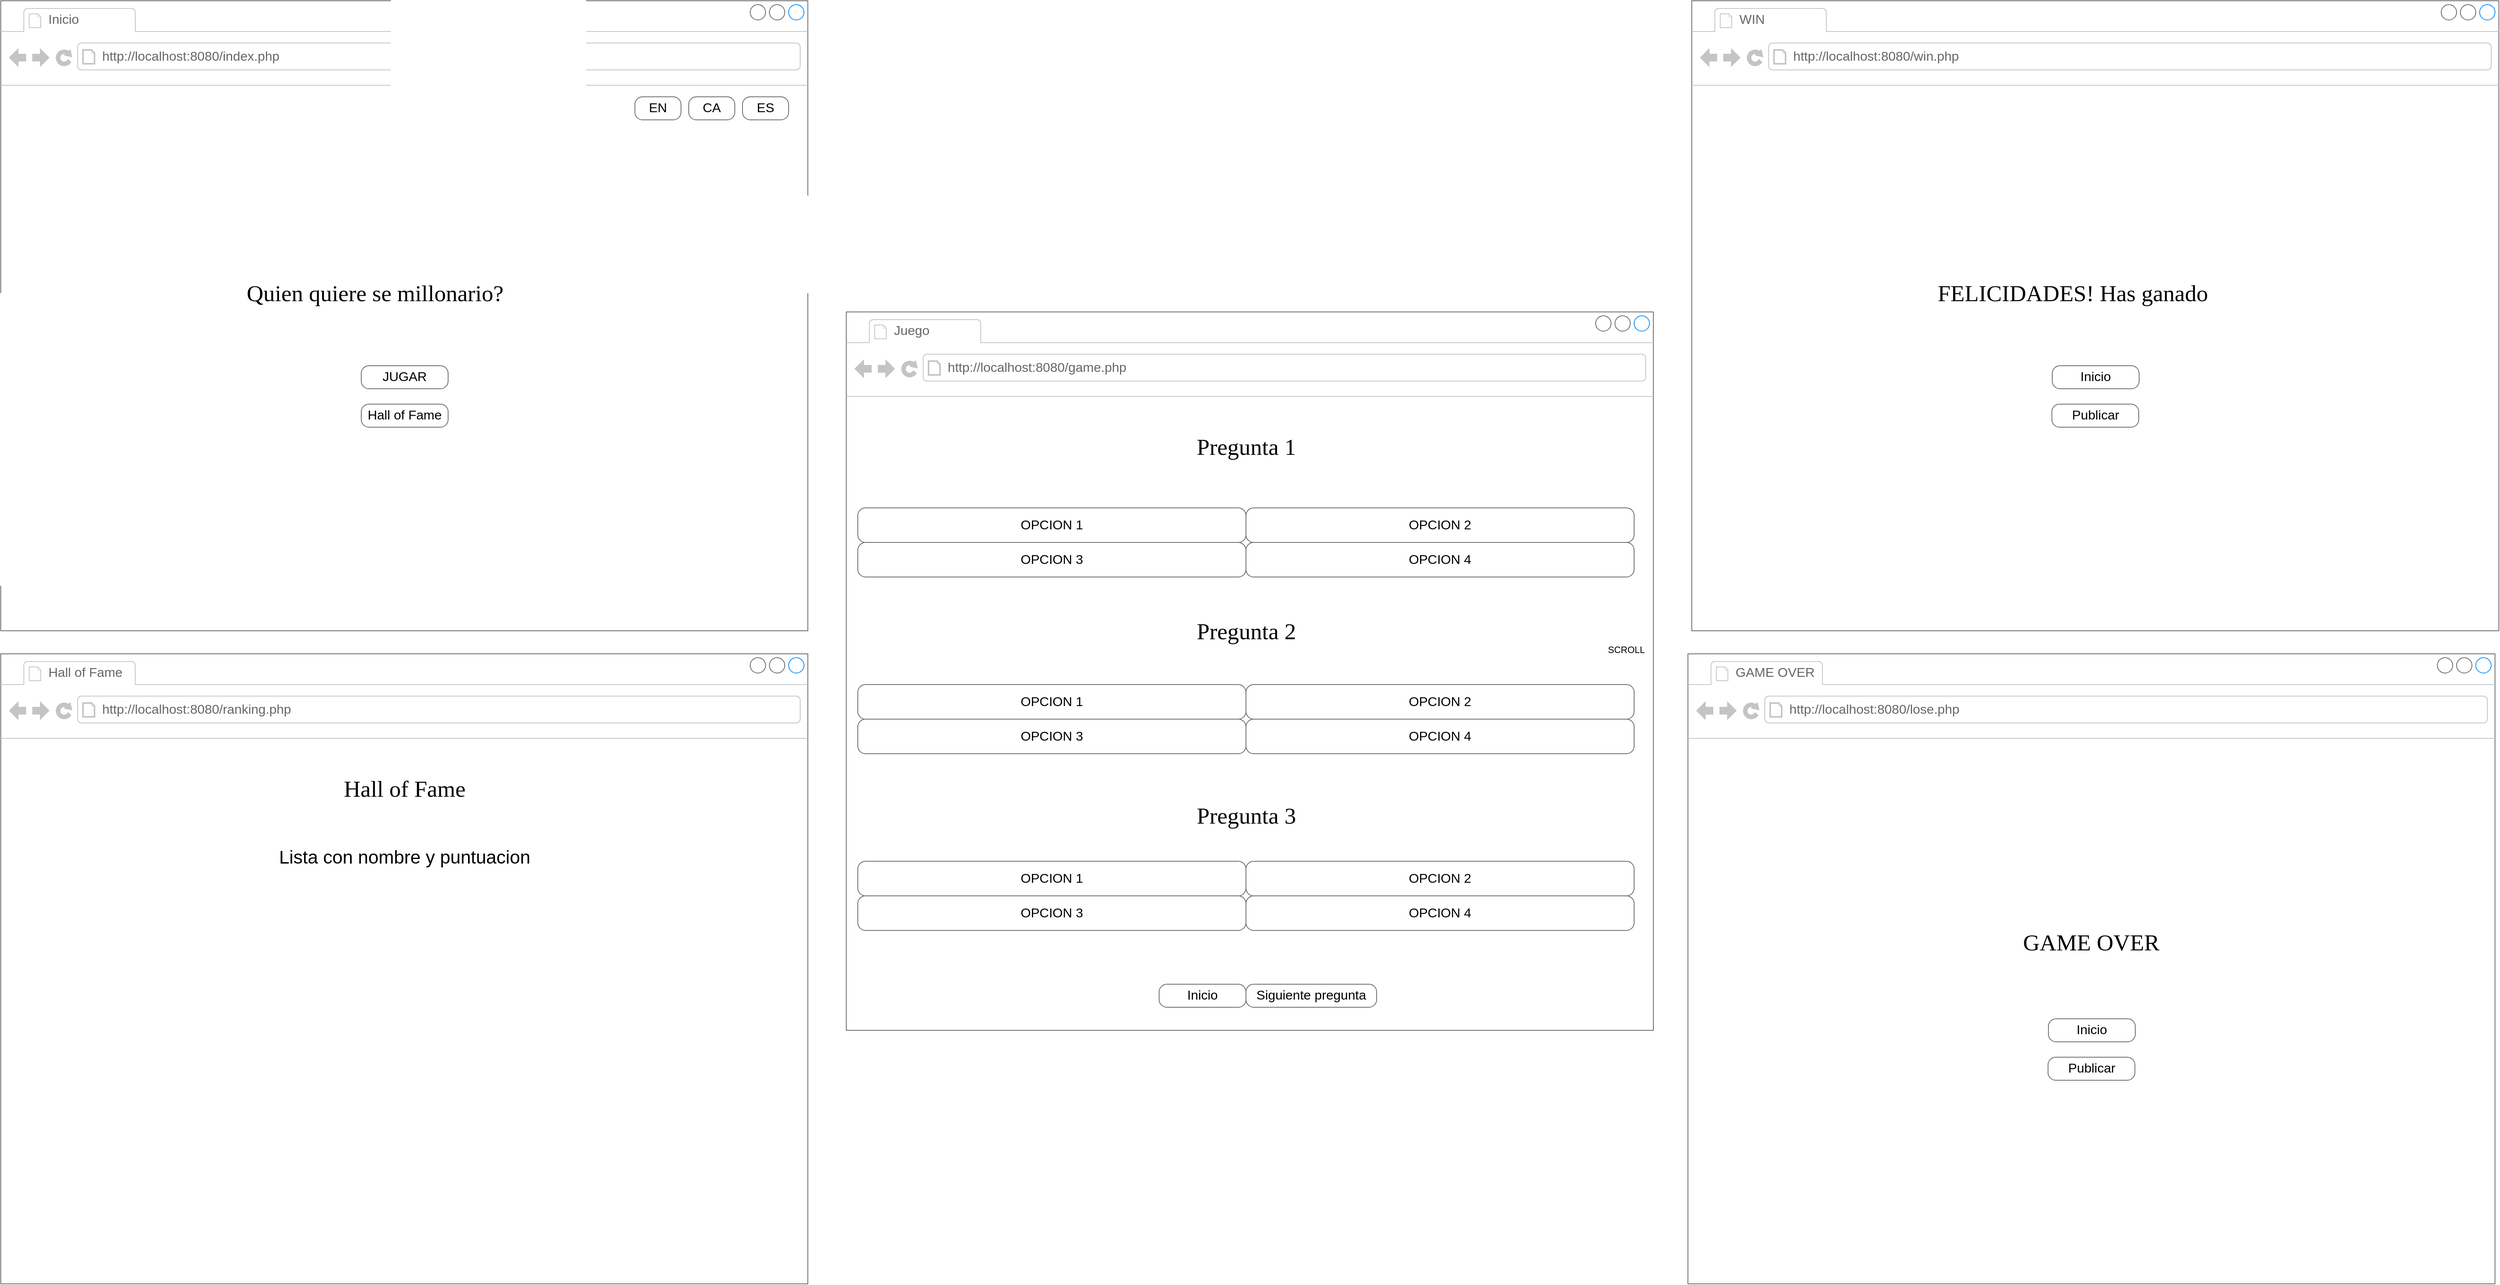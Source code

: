 <mxfile version="22.0.5" type="device">
  <diagram name="Page-1" id="2cc2dc42-3aac-f2a9-1cec-7a8b7cbee084">
    <mxGraphModel dx="4004" dy="2447" grid="1" gridSize="10" guides="1" tooltips="1" connect="1" arrows="1" fold="1" page="1" pageScale="1" pageWidth="1100" pageHeight="850" background="#ffffff" math="0" shadow="0">
      <root>
        <mxCell id="0" />
        <mxCell id="1" parent="0" />
        <mxCell id="7026571954dc6520-1" value="" style="strokeWidth=1;shadow=0;dashed=0;align=center;html=1;shape=mxgraph.mockup.containers.browserWindow;rSize=0;strokeColor=#666666;mainText=,;recursiveResize=0;rounded=0;labelBackgroundColor=none;fontFamily=Verdana;fontSize=12" parent="1" vertex="1">
          <mxGeometry x="-1075" y="-835" width="1050" height="820" as="geometry" />
        </mxCell>
        <mxCell id="7026571954dc6520-2" value="Inicio" style="strokeWidth=1;shadow=0;dashed=0;align=center;html=1;shape=mxgraph.mockup.containers.anchor;fontSize=17;fontColor=#666666;align=left;" parent="7026571954dc6520-1" vertex="1">
          <mxGeometry x="60" y="12" width="110" height="26" as="geometry" />
        </mxCell>
        <mxCell id="7026571954dc6520-3" value="http://localhost:8080/index.php" style="strokeWidth=1;shadow=0;dashed=0;align=center;html=1;shape=mxgraph.mockup.containers.anchor;rSize=0;fontSize=17;fontColor=#666666;align=left;" parent="7026571954dc6520-1" vertex="1">
          <mxGeometry x="130" y="60" width="250" height="26" as="geometry" />
        </mxCell>
        <mxCell id="7026571954dc6520-4" value="Quien quiere se millonario?" style="text;html=1;points=[];align=left;verticalAlign=top;spacingTop=-4;fontSize=30;fontFamily=Verdana" parent="7026571954dc6520-1" vertex="1">
          <mxGeometry x="318" y="360" width="415" height="50" as="geometry" />
        </mxCell>
        <mxCell id="7026571954dc6520-18" value="EN" style="strokeWidth=1;shadow=0;dashed=0;align=center;html=1;shape=mxgraph.mockup.buttons.button;strokeColor=#666666;mainText=;buttonStyle=round;fontSize=17;fontStyle=0;fillColor=none;whiteSpace=wrap;rounded=0;labelBackgroundColor=none;" parent="7026571954dc6520-1" vertex="1">
          <mxGeometry x="825" y="125" width="60" height="30" as="geometry" />
        </mxCell>
        <mxCell id="Uhn1FKkM1tmpYa8xfzYB-26" value="ES" style="strokeWidth=1;shadow=0;dashed=0;align=center;html=1;shape=mxgraph.mockup.buttons.button;strokeColor=#666666;mainText=;buttonStyle=round;fontSize=17;fontStyle=0;fillColor=none;whiteSpace=wrap;rounded=0;labelBackgroundColor=none;" vertex="1" parent="7026571954dc6520-1">
          <mxGeometry x="965" y="125" width="60" height="30" as="geometry" />
        </mxCell>
        <mxCell id="Uhn1FKkM1tmpYa8xfzYB-27" value="CA" style="strokeWidth=1;shadow=0;dashed=0;align=center;html=1;shape=mxgraph.mockup.buttons.button;strokeColor=#666666;mainText=;buttonStyle=round;fontSize=17;fontStyle=0;fillColor=none;whiteSpace=wrap;rounded=0;labelBackgroundColor=none;" vertex="1" parent="7026571954dc6520-1">
          <mxGeometry x="895" y="125" width="60" height="30" as="geometry" />
        </mxCell>
        <mxCell id="Uhn1FKkM1tmpYa8xfzYB-28" value="JUGAR" style="strokeWidth=1;shadow=0;dashed=0;align=center;html=1;shape=mxgraph.mockup.buttons.button;strokeColor=#666666;mainText=;buttonStyle=round;fontSize=17;fontStyle=0;fillColor=none;whiteSpace=wrap;rounded=0;labelBackgroundColor=none;" vertex="1" parent="7026571954dc6520-1">
          <mxGeometry x="469" y="475" width="113" height="30" as="geometry" />
        </mxCell>
        <mxCell id="Uhn1FKkM1tmpYa8xfzYB-29" value="Hall of Fame" style="strokeWidth=1;shadow=0;dashed=0;align=center;html=1;shape=mxgraph.mockup.buttons.button;strokeColor=#666666;mainText=;buttonStyle=round;fontSize=17;fontStyle=0;fillColor=none;whiteSpace=wrap;rounded=0;labelBackgroundColor=none;" vertex="1" parent="7026571954dc6520-1">
          <mxGeometry x="469" y="525" width="113" height="30" as="geometry" />
        </mxCell>
        <mxCell id="Uhn1FKkM1tmpYa8xfzYB-1" value="" style="strokeWidth=1;shadow=0;dashed=0;align=center;html=1;shape=mxgraph.mockup.containers.browserWindow;rSize=0;strokeColor=#666666;mainText=,;recursiveResize=0;rounded=0;labelBackgroundColor=none;fontFamily=Verdana;fontSize=12" vertex="1" parent="1">
          <mxGeometry x="25" y="-430" width="1050" height="935" as="geometry" />
        </mxCell>
        <mxCell id="Uhn1FKkM1tmpYa8xfzYB-2" value="Juego" style="strokeWidth=1;shadow=0;dashed=0;align=center;html=1;shape=mxgraph.mockup.containers.anchor;fontSize=17;fontColor=#666666;align=left;" vertex="1" parent="Uhn1FKkM1tmpYa8xfzYB-1">
          <mxGeometry x="60" y="12" width="110" height="26" as="geometry" />
        </mxCell>
        <mxCell id="Uhn1FKkM1tmpYa8xfzYB-3" value="http://localhost:8080/game.php" style="strokeWidth=1;shadow=0;dashed=0;align=center;html=1;shape=mxgraph.mockup.containers.anchor;rSize=0;fontSize=17;fontColor=#666666;align=left;" vertex="1" parent="Uhn1FKkM1tmpYa8xfzYB-1">
          <mxGeometry x="130" y="60" width="250" height="26" as="geometry" />
        </mxCell>
        <mxCell id="Uhn1FKkM1tmpYa8xfzYB-4" value="Pregunta 1" style="text;html=1;points=[];align=center;verticalAlign=top;spacingTop=-4;fontSize=30;fontFamily=Verdana" vertex="1" parent="Uhn1FKkM1tmpYa8xfzYB-1">
          <mxGeometry x="350" y="155" width="340" height="50" as="geometry" />
        </mxCell>
        <mxCell id="Uhn1FKkM1tmpYa8xfzYB-55" value="OPCION 1" style="strokeWidth=1;shadow=0;dashed=0;align=center;html=1;shape=mxgraph.mockup.buttons.button;strokeColor=#666666;mainText=;buttonStyle=round;fontSize=17;fontStyle=0;fillColor=none;whiteSpace=wrap;rounded=0;labelBackgroundColor=none;" vertex="1" parent="Uhn1FKkM1tmpYa8xfzYB-1">
          <mxGeometry x="15" y="255" width="505" height="45" as="geometry" />
        </mxCell>
        <mxCell id="Uhn1FKkM1tmpYa8xfzYB-56" value="OPCION 2" style="strokeWidth=1;shadow=0;dashed=0;align=center;html=1;shape=mxgraph.mockup.buttons.button;strokeColor=#666666;mainText=;buttonStyle=round;fontSize=17;fontStyle=0;fillColor=none;whiteSpace=wrap;rounded=0;labelBackgroundColor=none;" vertex="1" parent="Uhn1FKkM1tmpYa8xfzYB-1">
          <mxGeometry x="520" y="255" width="505" height="45" as="geometry" />
        </mxCell>
        <mxCell id="Uhn1FKkM1tmpYa8xfzYB-57" value="OPCION 3" style="strokeWidth=1;shadow=0;dashed=0;align=center;html=1;shape=mxgraph.mockup.buttons.button;strokeColor=#666666;mainText=;buttonStyle=round;fontSize=17;fontStyle=0;fillColor=none;whiteSpace=wrap;rounded=0;labelBackgroundColor=none;" vertex="1" parent="Uhn1FKkM1tmpYa8xfzYB-1">
          <mxGeometry x="15" y="300" width="505" height="45" as="geometry" />
        </mxCell>
        <mxCell id="Uhn1FKkM1tmpYa8xfzYB-58" value="OPCION 4" style="strokeWidth=1;shadow=0;dashed=0;align=center;html=1;shape=mxgraph.mockup.buttons.button;strokeColor=#666666;mainText=;buttonStyle=round;fontSize=17;fontStyle=0;fillColor=none;whiteSpace=wrap;rounded=0;labelBackgroundColor=none;" vertex="1" parent="Uhn1FKkM1tmpYa8xfzYB-1">
          <mxGeometry x="520" y="300" width="505" height="45" as="geometry" />
        </mxCell>
        <mxCell id="Uhn1FKkM1tmpYa8xfzYB-59" value="Pregunta 2" style="text;html=1;points=[];align=center;verticalAlign=top;spacingTop=-4;fontSize=30;fontFamily=Verdana" vertex="1" parent="Uhn1FKkM1tmpYa8xfzYB-1">
          <mxGeometry x="350" y="395" width="340" height="50" as="geometry" />
        </mxCell>
        <mxCell id="Uhn1FKkM1tmpYa8xfzYB-60" value="OPCION 1" style="strokeWidth=1;shadow=0;dashed=0;align=center;html=1;shape=mxgraph.mockup.buttons.button;strokeColor=#666666;mainText=;buttonStyle=round;fontSize=17;fontStyle=0;fillColor=none;whiteSpace=wrap;rounded=0;labelBackgroundColor=none;" vertex="1" parent="Uhn1FKkM1tmpYa8xfzYB-1">
          <mxGeometry x="15" y="485" width="505" height="45" as="geometry" />
        </mxCell>
        <mxCell id="Uhn1FKkM1tmpYa8xfzYB-61" value="OPCION 2" style="strokeWidth=1;shadow=0;dashed=0;align=center;html=1;shape=mxgraph.mockup.buttons.button;strokeColor=#666666;mainText=;buttonStyle=round;fontSize=17;fontStyle=0;fillColor=none;whiteSpace=wrap;rounded=0;labelBackgroundColor=none;" vertex="1" parent="Uhn1FKkM1tmpYa8xfzYB-1">
          <mxGeometry x="520" y="485" width="505" height="45" as="geometry" />
        </mxCell>
        <mxCell id="Uhn1FKkM1tmpYa8xfzYB-62" value="OPCION 3" style="strokeWidth=1;shadow=0;dashed=0;align=center;html=1;shape=mxgraph.mockup.buttons.button;strokeColor=#666666;mainText=;buttonStyle=round;fontSize=17;fontStyle=0;fillColor=none;whiteSpace=wrap;rounded=0;labelBackgroundColor=none;" vertex="1" parent="Uhn1FKkM1tmpYa8xfzYB-1">
          <mxGeometry x="15" y="530" width="505" height="45" as="geometry" />
        </mxCell>
        <mxCell id="Uhn1FKkM1tmpYa8xfzYB-63" value="OPCION 4" style="strokeWidth=1;shadow=0;dashed=0;align=center;html=1;shape=mxgraph.mockup.buttons.button;strokeColor=#666666;mainText=;buttonStyle=round;fontSize=17;fontStyle=0;fillColor=none;whiteSpace=wrap;rounded=0;labelBackgroundColor=none;" vertex="1" parent="Uhn1FKkM1tmpYa8xfzYB-1">
          <mxGeometry x="520" y="530" width="505" height="45" as="geometry" />
        </mxCell>
        <mxCell id="Uhn1FKkM1tmpYa8xfzYB-64" value="Pregunta 3" style="text;html=1;points=[];align=center;verticalAlign=top;spacingTop=-4;fontSize=30;fontFamily=Verdana" vertex="1" parent="Uhn1FKkM1tmpYa8xfzYB-1">
          <mxGeometry x="350" y="635" width="340" height="50" as="geometry" />
        </mxCell>
        <mxCell id="Uhn1FKkM1tmpYa8xfzYB-65" value="OPCION 1" style="strokeWidth=1;shadow=0;dashed=0;align=center;html=1;shape=mxgraph.mockup.buttons.button;strokeColor=#666666;mainText=;buttonStyle=round;fontSize=17;fontStyle=0;fillColor=none;whiteSpace=wrap;rounded=0;labelBackgroundColor=none;" vertex="1" parent="Uhn1FKkM1tmpYa8xfzYB-1">
          <mxGeometry x="15" y="715" width="505" height="45" as="geometry" />
        </mxCell>
        <mxCell id="Uhn1FKkM1tmpYa8xfzYB-66" value="OPCION 2" style="strokeWidth=1;shadow=0;dashed=0;align=center;html=1;shape=mxgraph.mockup.buttons.button;strokeColor=#666666;mainText=;buttonStyle=round;fontSize=17;fontStyle=0;fillColor=none;whiteSpace=wrap;rounded=0;labelBackgroundColor=none;" vertex="1" parent="Uhn1FKkM1tmpYa8xfzYB-1">
          <mxGeometry x="520" y="715" width="505" height="45" as="geometry" />
        </mxCell>
        <mxCell id="Uhn1FKkM1tmpYa8xfzYB-67" value="OPCION 3" style="strokeWidth=1;shadow=0;dashed=0;align=center;html=1;shape=mxgraph.mockup.buttons.button;strokeColor=#666666;mainText=;buttonStyle=round;fontSize=17;fontStyle=0;fillColor=none;whiteSpace=wrap;rounded=0;labelBackgroundColor=none;" vertex="1" parent="Uhn1FKkM1tmpYa8xfzYB-1">
          <mxGeometry x="15" y="760" width="505" height="45" as="geometry" />
        </mxCell>
        <mxCell id="Uhn1FKkM1tmpYa8xfzYB-68" value="OPCION 4" style="strokeWidth=1;shadow=0;dashed=0;align=center;html=1;shape=mxgraph.mockup.buttons.button;strokeColor=#666666;mainText=;buttonStyle=round;fontSize=17;fontStyle=0;fillColor=none;whiteSpace=wrap;rounded=0;labelBackgroundColor=none;" vertex="1" parent="Uhn1FKkM1tmpYa8xfzYB-1">
          <mxGeometry x="520" y="760" width="505" height="45" as="geometry" />
        </mxCell>
        <mxCell id="Uhn1FKkM1tmpYa8xfzYB-69" value="Siguiente pregunta" style="strokeWidth=1;shadow=0;dashed=0;align=center;html=1;shape=mxgraph.mockup.buttons.button;strokeColor=#666666;mainText=;buttonStyle=round;fontSize=17;fontStyle=0;fillColor=none;whiteSpace=wrap;rounded=0;labelBackgroundColor=none;" vertex="1" parent="Uhn1FKkM1tmpYa8xfzYB-1">
          <mxGeometry x="520" y="875" width="170" height="30" as="geometry" />
        </mxCell>
        <mxCell id="Uhn1FKkM1tmpYa8xfzYB-70" value="SCROLL" style="text;html=1;strokeColor=none;fillColor=none;align=center;verticalAlign=middle;whiteSpace=wrap;rounded=0;" vertex="1" parent="Uhn1FKkM1tmpYa8xfzYB-1">
          <mxGeometry x="985" y="425" width="60" height="30" as="geometry" />
        </mxCell>
        <mxCell id="Uhn1FKkM1tmpYa8xfzYB-71" value="Inicio" style="strokeWidth=1;shadow=0;dashed=0;align=center;html=1;shape=mxgraph.mockup.buttons.button;strokeColor=#666666;mainText=;buttonStyle=round;fontSize=17;fontStyle=0;fillColor=none;whiteSpace=wrap;rounded=0;labelBackgroundColor=none;" vertex="1" parent="Uhn1FKkM1tmpYa8xfzYB-1">
          <mxGeometry x="407" y="875" width="113" height="30" as="geometry" />
        </mxCell>
        <mxCell id="Uhn1FKkM1tmpYa8xfzYB-30" value="" style="strokeWidth=1;shadow=0;dashed=0;align=center;html=1;shape=mxgraph.mockup.containers.browserWindow;rSize=0;strokeColor=#666666;mainText=,;recursiveResize=0;rounded=0;labelBackgroundColor=none;fontFamily=Verdana;fontSize=12" vertex="1" parent="1">
          <mxGeometry x="-1075" y="15" width="1050" height="820" as="geometry" />
        </mxCell>
        <mxCell id="Uhn1FKkM1tmpYa8xfzYB-31" value="Hall of Fame" style="strokeWidth=1;shadow=0;dashed=0;align=center;html=1;shape=mxgraph.mockup.containers.anchor;fontSize=17;fontColor=#666666;align=left;" vertex="1" parent="Uhn1FKkM1tmpYa8xfzYB-30">
          <mxGeometry x="60" y="12" width="110" height="26" as="geometry" />
        </mxCell>
        <mxCell id="Uhn1FKkM1tmpYa8xfzYB-32" value="http://localhost:8080/ranking.php" style="strokeWidth=1;shadow=0;dashed=0;align=center;html=1;shape=mxgraph.mockup.containers.anchor;rSize=0;fontSize=17;fontColor=#666666;align=left;" vertex="1" parent="Uhn1FKkM1tmpYa8xfzYB-30">
          <mxGeometry x="130" y="60" width="250" height="26" as="geometry" />
        </mxCell>
        <mxCell id="Uhn1FKkM1tmpYa8xfzYB-33" value="Hall of Fame" style="text;html=1;points=[];align=center;verticalAlign=top;spacingTop=-4;fontSize=30;fontFamily=Verdana" vertex="1" parent="Uhn1FKkM1tmpYa8xfzYB-30">
          <mxGeometry x="355" y="155" width="340" height="50" as="geometry" />
        </mxCell>
        <mxCell id="Uhn1FKkM1tmpYa8xfzYB-75" value="Lista con nombre y puntuacion" style="text;html=1;strokeColor=none;fillColor=none;align=center;verticalAlign=middle;whiteSpace=wrap;rounded=0;fontSize=24;" vertex="1" parent="Uhn1FKkM1tmpYa8xfzYB-30">
          <mxGeometry x="339" y="245" width="373" height="40" as="geometry" />
        </mxCell>
        <mxCell id="Uhn1FKkM1tmpYa8xfzYB-97" value="" style="strokeWidth=1;shadow=0;dashed=0;align=center;html=1;shape=mxgraph.mockup.containers.browserWindow;rSize=0;strokeColor=#666666;mainText=,;recursiveResize=0;rounded=0;labelBackgroundColor=none;fontFamily=Verdana;fontSize=12" vertex="1" parent="1">
          <mxGeometry x="1125" y="-835" width="1050" height="820" as="geometry" />
        </mxCell>
        <mxCell id="Uhn1FKkM1tmpYa8xfzYB-98" value="WIN" style="strokeWidth=1;shadow=0;dashed=0;align=center;html=1;shape=mxgraph.mockup.containers.anchor;fontSize=17;fontColor=#666666;align=left;" vertex="1" parent="Uhn1FKkM1tmpYa8xfzYB-97">
          <mxGeometry x="60" y="12" width="110" height="26" as="geometry" />
        </mxCell>
        <mxCell id="Uhn1FKkM1tmpYa8xfzYB-99" value="http://localhost:8080/win.php" style="strokeWidth=1;shadow=0;dashed=0;align=center;html=1;shape=mxgraph.mockup.containers.anchor;rSize=0;fontSize=17;fontColor=#666666;align=left;" vertex="1" parent="Uhn1FKkM1tmpYa8xfzYB-97">
          <mxGeometry x="130" y="60" width="250" height="26" as="geometry" />
        </mxCell>
        <mxCell id="Uhn1FKkM1tmpYa8xfzYB-100" value="FELICIDADES! Has ganado" style="text;html=1;points=[];align=left;verticalAlign=top;spacingTop=-4;fontSize=30;fontFamily=Verdana" vertex="1" parent="Uhn1FKkM1tmpYa8xfzYB-97">
          <mxGeometry x="318" y="360" width="415" height="50" as="geometry" />
        </mxCell>
        <mxCell id="Uhn1FKkM1tmpYa8xfzYB-104" value="Inicio" style="strokeWidth=1;shadow=0;dashed=0;align=center;html=1;shape=mxgraph.mockup.buttons.button;strokeColor=#666666;mainText=;buttonStyle=round;fontSize=17;fontStyle=0;fillColor=none;whiteSpace=wrap;rounded=0;labelBackgroundColor=none;" vertex="1" parent="Uhn1FKkM1tmpYa8xfzYB-97">
          <mxGeometry x="469" y="475" width="113" height="30" as="geometry" />
        </mxCell>
        <mxCell id="Uhn1FKkM1tmpYa8xfzYB-105" value="Publicar" style="strokeWidth=1;shadow=0;dashed=0;align=center;html=1;shape=mxgraph.mockup.buttons.button;strokeColor=#666666;mainText=;buttonStyle=round;fontSize=17;fontStyle=0;fillColor=none;whiteSpace=wrap;rounded=0;labelBackgroundColor=none;" vertex="1" parent="Uhn1FKkM1tmpYa8xfzYB-97">
          <mxGeometry x="468.5" y="525" width="113" height="30" as="geometry" />
        </mxCell>
        <mxCell id="Uhn1FKkM1tmpYa8xfzYB-106" value="" style="strokeWidth=1;shadow=0;dashed=0;align=center;html=1;shape=mxgraph.mockup.containers.browserWindow;rSize=0;strokeColor=#666666;mainText=,;recursiveResize=0;rounded=0;labelBackgroundColor=none;fontFamily=Verdana;fontSize=12" vertex="1" parent="1">
          <mxGeometry x="1120" y="15" width="1050" height="820" as="geometry" />
        </mxCell>
        <mxCell id="Uhn1FKkM1tmpYa8xfzYB-107" value="GAME OVER" style="strokeWidth=1;shadow=0;dashed=0;align=center;html=1;shape=mxgraph.mockup.containers.anchor;fontSize=17;fontColor=#666666;align=left;" vertex="1" parent="Uhn1FKkM1tmpYa8xfzYB-106">
          <mxGeometry x="60" y="12" width="110" height="26" as="geometry" />
        </mxCell>
        <mxCell id="Uhn1FKkM1tmpYa8xfzYB-108" value="http://localhost:8080/lose.php" style="strokeWidth=1;shadow=0;dashed=0;align=center;html=1;shape=mxgraph.mockup.containers.anchor;rSize=0;fontSize=17;fontColor=#666666;align=left;" vertex="1" parent="Uhn1FKkM1tmpYa8xfzYB-106">
          <mxGeometry x="130" y="60" width="250" height="26" as="geometry" />
        </mxCell>
        <mxCell id="Uhn1FKkM1tmpYa8xfzYB-109" value="GAME OVER" style="text;html=1;points=[];align=left;verticalAlign=top;spacingTop=-4;fontSize=30;fontFamily=Verdana" vertex="1" parent="Uhn1FKkM1tmpYa8xfzYB-106">
          <mxGeometry x="434" y="355" width="182" height="50" as="geometry" />
        </mxCell>
        <mxCell id="Uhn1FKkM1tmpYa8xfzYB-110" value="Inicio" style="strokeWidth=1;shadow=0;dashed=0;align=center;html=1;shape=mxgraph.mockup.buttons.button;strokeColor=#666666;mainText=;buttonStyle=round;fontSize=17;fontStyle=0;fillColor=none;whiteSpace=wrap;rounded=0;labelBackgroundColor=none;" vertex="1" parent="Uhn1FKkM1tmpYa8xfzYB-106">
          <mxGeometry x="469" y="475" width="113" height="30" as="geometry" />
        </mxCell>
        <mxCell id="Uhn1FKkM1tmpYa8xfzYB-111" value="Publicar" style="strokeWidth=1;shadow=0;dashed=0;align=center;html=1;shape=mxgraph.mockup.buttons.button;strokeColor=#666666;mainText=;buttonStyle=round;fontSize=17;fontStyle=0;fillColor=none;whiteSpace=wrap;rounded=0;labelBackgroundColor=none;" vertex="1" parent="Uhn1FKkM1tmpYa8xfzYB-106">
          <mxGeometry x="468.5" y="525" width="113" height="30" as="geometry" />
        </mxCell>
      </root>
    </mxGraphModel>
  </diagram>
</mxfile>

